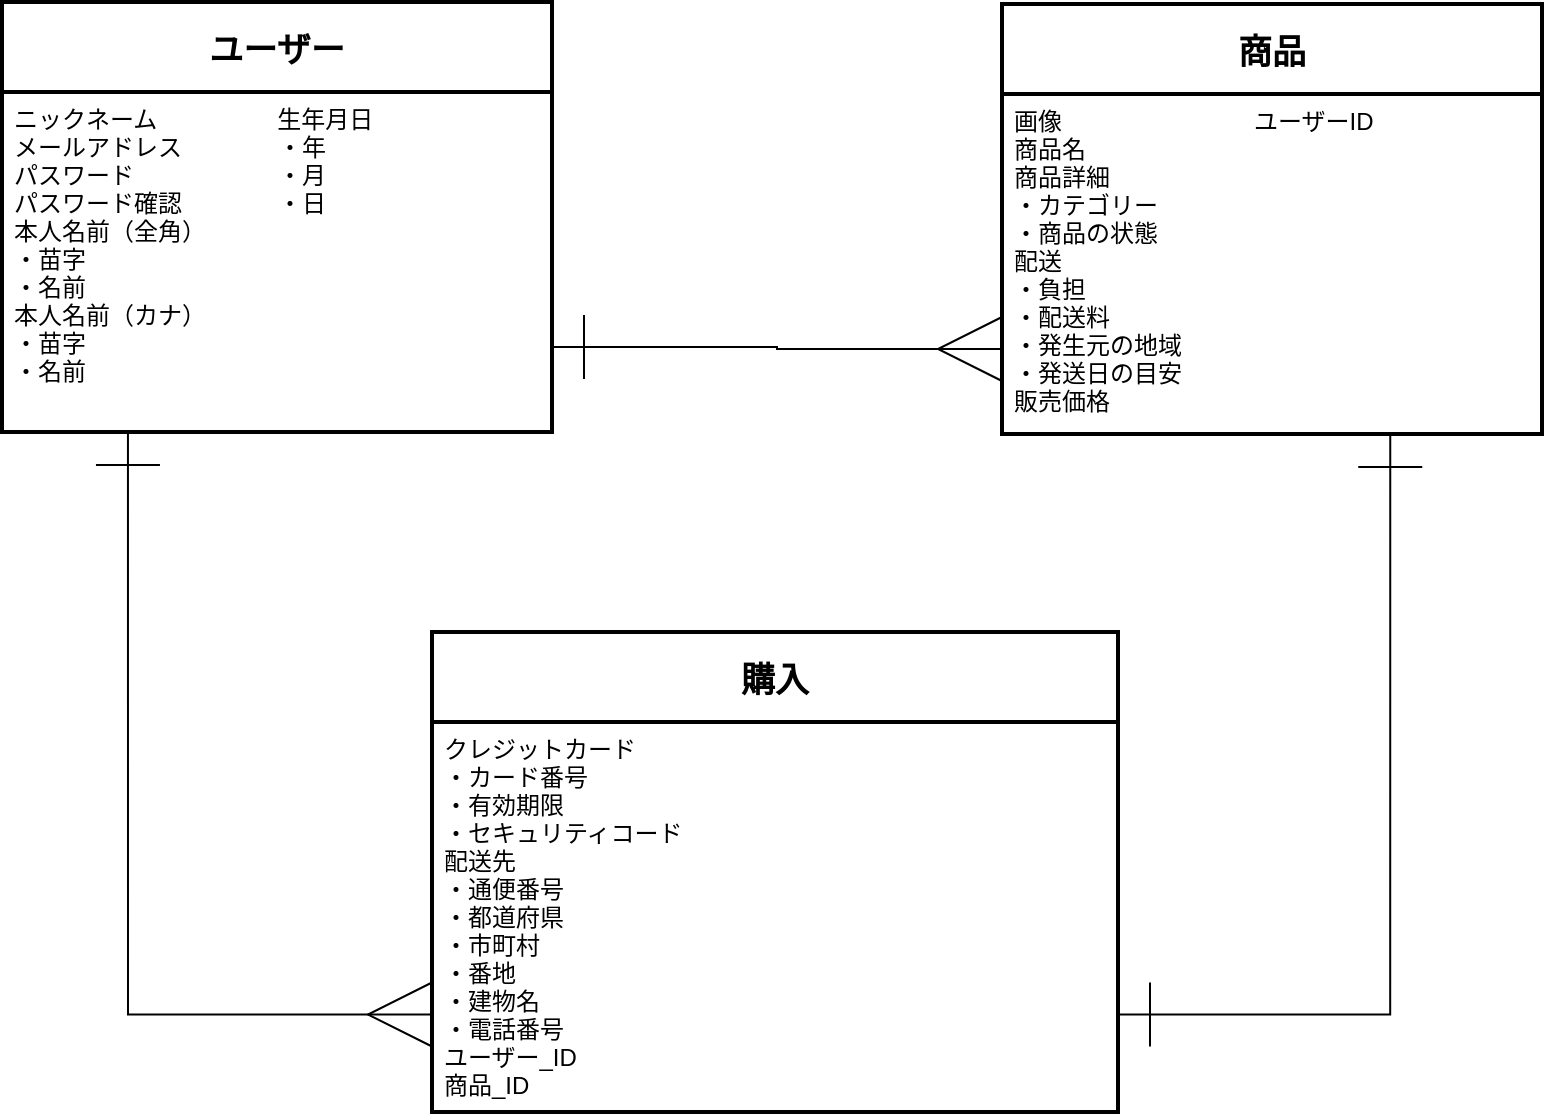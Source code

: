 <mxfile version="14.2.4" type="embed">
    <diagram id="5nmv9-wA4PzIsiuF4vfD" name="ページ1">
        <mxGraphModel dx="940" dy="649" grid="1" gridSize="15" guides="1" tooltips="1" connect="1" arrows="1" fold="1" page="1" pageScale="1" pageWidth="850" pageHeight="1100" background="none" math="0" shadow="0">
            <root>
                <object label="" id="0">
                    <mxCell/>
                </object>
                <mxCell id="1" parent="0"/>
                <mxCell id="55" value="ユーザー" style="swimlane;childLayout=stackLayout;horizontal=1;startSize=45;horizontalStack=0;rounded=1;fontSize=17;fontStyle=1;strokeWidth=2;resizeParent=0;resizeLast=1;shadow=0;dashed=0;align=center;arcSize=0;" vertex="1" parent="1">
                    <mxGeometry x="40" y="135" width="275" height="215" as="geometry">
                        <mxRectangle x="40" y="90" width="75" height="30" as="alternateBounds"/>
                    </mxGeometry>
                </mxCell>
                <mxCell id="56" value="ニックネーム　　　　　生年月日&#10;メールアドレス　　　　・年&#10;パスワード　　　　　　・月&#10;パスワード確認　　　　・日&#10;本人名前（全角）&#10;・苗字&#10;・名前&#10;本人名前（カナ）&#10;・苗字&#10;・名前&#10;" style="align=left;strokeColor=none;fillColor=none;spacingLeft=4;fontSize=12;verticalAlign=top;resizable=0;rotatable=0;part=1;fontStyle=0" vertex="1" parent="55">
                    <mxGeometry y="45" width="275" height="170" as="geometry"/>
                </mxCell>
                <mxCell id="57" value="購入" style="swimlane;childLayout=stackLayout;horizontal=1;startSize=45;horizontalStack=0;rounded=1;fontSize=17;fontStyle=1;strokeWidth=2;resizeParent=0;resizeLast=1;shadow=0;dashed=0;align=center;arcSize=0;" vertex="1" parent="1">
                    <mxGeometry x="255" y="450" width="343" height="240" as="geometry"/>
                </mxCell>
                <mxCell id="58" value="クレジットカード&#10;・カード番号&#10;・有効期限&#10;・セキュリティコード&#10;配送先&#10;・通便番号&#10;・都道府県&#10;・市町村&#10;・番地&#10;・建物名&#10;・電話番号&#10;ユーザー_ID&#10;商品_ID&#10;" style="align=left;strokeColor=none;fillColor=none;spacingLeft=4;fontSize=12;verticalAlign=top;resizable=0;rotatable=0;part=1;fontStyle=0;horizontal=1;" vertex="1" parent="57">
                    <mxGeometry y="45" width="343" height="195" as="geometry"/>
                </mxCell>
                <mxCell id="59" value="商品" style="swimlane;childLayout=stackLayout;horizontal=1;startSize=45;horizontalStack=0;rounded=1;fontSize=17;fontStyle=1;strokeWidth=2;resizeParent=0;resizeLast=1;shadow=0;dashed=0;align=center;arcSize=0;noLabel=0;" vertex="1" parent="1">
                    <mxGeometry x="540" y="136" width="270" height="215" as="geometry"/>
                </mxCell>
                <mxCell id="60" value="画像　　　　　　　　ユーザーID&#10;商品名&#10;商品詳細&#10;・カテゴリー&#10;・商品の状態&#10;配送&#10;・負担&#10;・配送料&#10;・発生元の地域&#10;・発送日の目安&#10;販売価格" style="align=left;strokeColor=none;fillColor=none;spacingLeft=4;fontSize=12;verticalAlign=top;resizable=0;rotatable=0;part=1;fontStyle=0" vertex="1" parent="59">
                    <mxGeometry y="45" width="270" height="170" as="geometry"/>
                </mxCell>
                <mxCell id="67" style="edgeStyle=orthogonalEdgeStyle;rounded=0;orthogonalLoop=1;jettySize=auto;html=1;exitX=1;exitY=0.75;exitDx=0;exitDy=0;entryX=0;entryY=0.75;entryDx=0;entryDy=0;fontSize=17;endArrow=ERmany;endFill=0;startArrow=ERone;startFill=0;endSize=30;startSize=30;targetPerimeterSpacing=20;sourcePerimeterSpacing=20;" edge="1" parent="1" source="56" target="60">
                    <mxGeometry relative="1" as="geometry"/>
                </mxCell>
                <mxCell id="68" style="edgeStyle=orthogonalEdgeStyle;rounded=0;orthogonalLoop=1;jettySize=auto;html=1;exitX=1;exitY=0.75;exitDx=0;exitDy=0;fontSize=17;entryX=0.719;entryY=1.003;entryDx=0;entryDy=0;entryPerimeter=0;verticalAlign=bottom;endArrow=ERone;endFill=0;startArrow=ERone;startFill=0;endSize=30;startSize=30;" edge="1" parent="1" source="58" target="60">
                    <mxGeometry relative="1" as="geometry">
                        <mxPoint x="720" y="360" as="targetPoint"/>
                    </mxGeometry>
                </mxCell>
                <mxCell id="69" style="edgeStyle=orthogonalEdgeStyle;rounded=0;orthogonalLoop=1;jettySize=auto;html=1;exitX=0;exitY=0.75;exitDx=0;exitDy=0;entryX=0.229;entryY=1.003;entryDx=0;entryDy=0;entryPerimeter=0;fontSize=17;verticalAlign=middle;startArrow=ERmany;startFill=0;strokeWidth=1;sourcePerimeterSpacing=20;endArrow=ERone;endFill=0;endSize=30;startSize=30;targetPerimeterSpacing=20;" edge="1" parent="1" source="58" target="56">
                    <mxGeometry relative="1" as="geometry"/>
                </mxCell>
            </root>
        </mxGraphModel>
    </diagram>
</mxfile>
